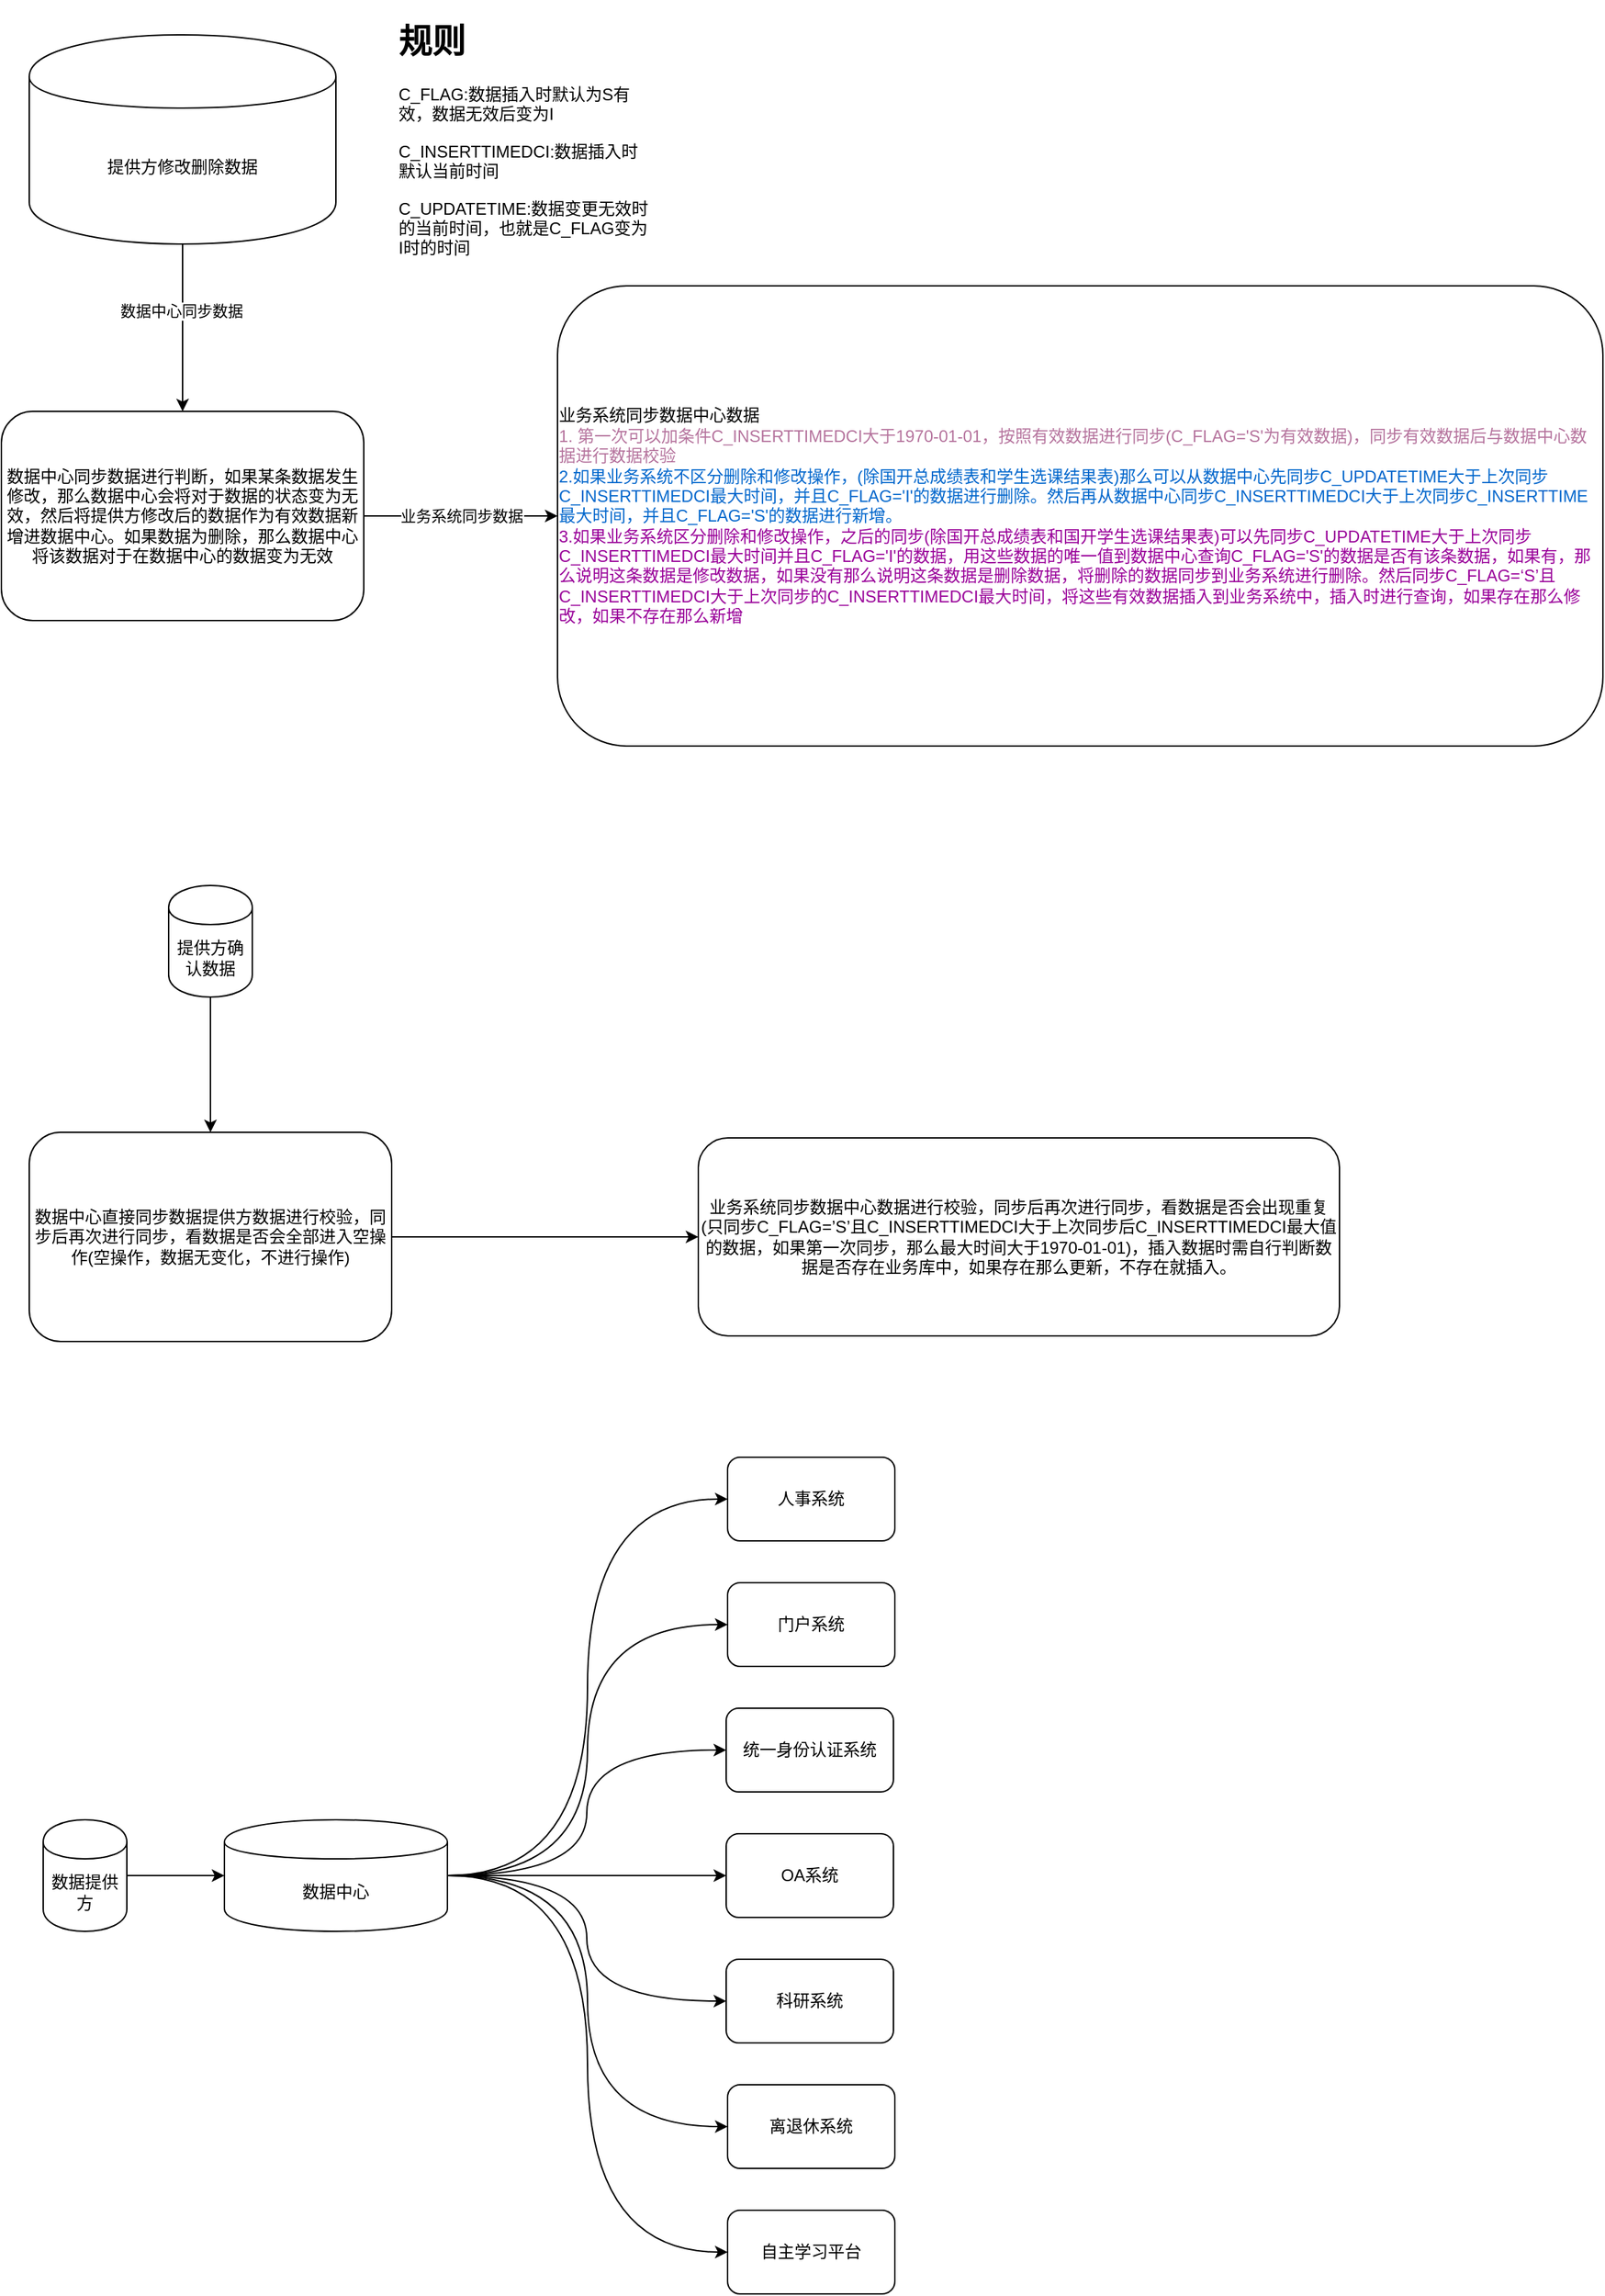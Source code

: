 <mxfile version="13.2.4" type="github"><diagram id="XmJLhTV0umR_bgyQQquU" name="第 1 页"><mxGraphModel dx="1422" dy="772" grid="1" gridSize="10" guides="1" tooltips="1" connect="1" arrows="1" fold="1" page="1" pageScale="1" pageWidth="1169" pageHeight="1654" math="0" shadow="0"><root><mxCell id="0"/><mxCell id="1" parent="0"/><mxCell id="F3pIrGjk3AH5MIoYIEzh-8" style="edgeStyle=orthogonalEdgeStyle;rounded=0;orthogonalLoop=1;jettySize=auto;html=1;entryX=0;entryY=0.5;entryDx=0;entryDy=0;" parent="1" source="F3pIrGjk3AH5MIoYIEzh-1" target="F3pIrGjk3AH5MIoYIEzh-3" edge="1"><mxGeometry relative="1" as="geometry"/></mxCell><mxCell id="F3pIrGjk3AH5MIoYIEzh-14" value="业务系统同步数据" style="edgeLabel;html=1;align=center;verticalAlign=middle;resizable=0;points=[];" parent="F3pIrGjk3AH5MIoYIEzh-8" vertex="1" connectable="0"><mxGeometry x="-0.223" y="-1" relative="1" as="geometry"><mxPoint x="16" y="-1" as="offset"/></mxGeometry></mxCell><mxCell id="F3pIrGjk3AH5MIoYIEzh-1" value="数据中心同步数据进行判断，如果某条数据发生修改，那么数据中心会将对于数据的状态变为无效，然后将提供方修改后的数据作为有效数据新增进数据中心。如果数据为删除，那么数据中心将该数据对于在数据中心的数据变为无效" style="rounded=1;whiteSpace=wrap;html=1;" parent="1" vertex="1"><mxGeometry x="20" y="310" width="260" height="150" as="geometry"/></mxCell><mxCell id="F3pIrGjk3AH5MIoYIEzh-3" value="&lt;div style=&quot;text-align: left&quot;&gt;&lt;span&gt;业务系统同步数据中心数据&lt;/span&gt;&lt;/div&gt;&lt;div style=&quot;text-align: left&quot;&gt;&lt;font color=&quot;#b5739d&quot;&gt;&lt;span&gt;1. 第一次可以加条件C_INSERTTIMEDCI大于1970-01-01，&lt;/span&gt;&lt;span&gt;按照有效数据进行同步(C_FLAG='S'为有效数据)，&lt;/span&gt;&lt;span&gt;同步有效数据后与数据中心数据进行数据校验&lt;/span&gt;&lt;/font&gt;&lt;/div&gt;&lt;div style=&quot;text-align: left&quot;&gt;&lt;span&gt;&lt;font color=&quot;#0066cc&quot;&gt;2.如果业务系统不区分删除和修改操作，(除国开总成绩表和学生选课结果表)那么可以从数据中心先同步C_UPDATETIME大于上次同步C_INSERTTIMEDCI最大时间，并且C_FLAG='I'的数据进行删除。然后再从数据中心同步C_INSERTTIMEDCI大于上次同步C_INSERTTIME最大时间，并且C_FLAG='S'的数据进行新增。&lt;/font&gt;&lt;/span&gt;&lt;/div&gt;&lt;div style=&quot;text-align: left&quot;&gt;&lt;font color=&quot;#990099&quot;&gt;&lt;span&gt;3.如果业务系统区分删除和修改操作，之后的同步(除国开总成绩表和国开学生选课结果表)可以先同步&lt;/span&gt;&lt;span&gt;C_UPDATETIME&lt;/span&gt;&lt;span&gt;大于上次同步C_INSERTTIMEDCI最大时间&lt;/span&gt;&lt;span&gt;并且C_FLAG='I'的数据，用这些数据的唯一值到数据中心查询C_FLAG='S'的数据是否有该条数据，如果有，那么说明这条数据是修改数据，如果没有那么说明这条数据是删除数据，将删除的数据同步到业务系统进行删除。然后同步C_FLAG=‘S’且C_INSERTTIMEDCI大于上次同步的C_INSERTTIMEDCI最大时间，将这些有效数据插入到业务系统中，插入时进行查询，如果存在那么修改，如果不存在那么新增&lt;/span&gt;&lt;/font&gt;&lt;/div&gt;" style="rounded=1;whiteSpace=wrap;html=1;" parent="1" vertex="1"><mxGeometry x="419" y="220" width="750" height="330" as="geometry"/></mxCell><mxCell id="F3pIrGjk3AH5MIoYIEzh-10" style="edgeStyle=orthogonalEdgeStyle;rounded=0;orthogonalLoop=1;jettySize=auto;html=1;entryX=0.5;entryY=0;entryDx=0;entryDy=0;" parent="1" source="F3pIrGjk3AH5MIoYIEzh-9" target="F3pIrGjk3AH5MIoYIEzh-1" edge="1"><mxGeometry relative="1" as="geometry"/></mxCell><mxCell id="F3pIrGjk3AH5MIoYIEzh-11" value="数据中心同步数据" style="edgeLabel;html=1;align=center;verticalAlign=middle;resizable=0;points=[];" parent="F3pIrGjk3AH5MIoYIEzh-10" vertex="1" connectable="0"><mxGeometry x="-0.2" y="-1" relative="1" as="geometry"><mxPoint as="offset"/></mxGeometry></mxCell><mxCell id="F3pIrGjk3AH5MIoYIEzh-9" value="提供方修改删除数据" style="shape=cylinder;whiteSpace=wrap;html=1;boundedLbl=1;backgroundOutline=1;" parent="1" vertex="1"><mxGeometry x="40" y="40" width="220" height="150" as="geometry"/></mxCell><mxCell id="F3pIrGjk3AH5MIoYIEzh-17" style="edgeStyle=orthogonalEdgeStyle;rounded=0;orthogonalLoop=1;jettySize=auto;html=1;entryX=0.5;entryY=0;entryDx=0;entryDy=0;" parent="1" source="F3pIrGjk3AH5MIoYIEzh-15" target="F3pIrGjk3AH5MIoYIEzh-16" edge="1"><mxGeometry relative="1" as="geometry"/></mxCell><mxCell id="F3pIrGjk3AH5MIoYIEzh-15" value="提供方确认数据" style="shape=cylinder;whiteSpace=wrap;html=1;boundedLbl=1;backgroundOutline=1;" parent="1" vertex="1"><mxGeometry x="140" y="650" width="60" height="80" as="geometry"/></mxCell><mxCell id="F3pIrGjk3AH5MIoYIEzh-19" style="edgeStyle=orthogonalEdgeStyle;rounded=0;orthogonalLoop=1;jettySize=auto;html=1;entryX=0;entryY=0.5;entryDx=0;entryDy=0;" parent="1" source="F3pIrGjk3AH5MIoYIEzh-16" target="F3pIrGjk3AH5MIoYIEzh-18" edge="1"><mxGeometry relative="1" as="geometry"/></mxCell><mxCell id="F3pIrGjk3AH5MIoYIEzh-16" value="数据中心直接同步数据提供方数据进行校验，同步后再次进行同步，看数据是否会全部进入空操作(空操作，数据无变化，不进行操作)" style="rounded=1;whiteSpace=wrap;html=1;" parent="1" vertex="1"><mxGeometry x="40" y="827" width="260" height="150" as="geometry"/></mxCell><mxCell id="F3pIrGjk3AH5MIoYIEzh-18" value="业务系统同步数据中心数据进行校验，同步后再次进行同步，看数据是否会出现重复(只同步C_FLAG=’S’且C_INSERTTIMEDCI大于上次同步后C_INSERTTIMEDCI最大值的数据，如果第一次同步，那么最大时间大于1970-01-01)，插入数据时需自行判断数据是否存在业务库中，如果存在那么更新，不存在就插入。" style="rounded=1;whiteSpace=wrap;html=1;" parent="1" vertex="1"><mxGeometry x="520" y="831" width="460" height="142" as="geometry"/></mxCell><mxCell id="F3pIrGjk3AH5MIoYIEzh-20" value="&lt;h1&gt;规则&lt;/h1&gt;&lt;p&gt;C_FLAG:数据插入时默认为S有效，数据无效后变为I&lt;/p&gt;&lt;p&gt;C_INSERTTIMEDCI:数据插入时默认当前时间&lt;/p&gt;&lt;p&gt;C_UPDATETIME:数据变更无效时的当前时间，也就是C_FLAG变为I时的时间&lt;/p&gt;" style="text;html=1;strokeColor=none;fillColor=none;spacing=5;spacingTop=-20;whiteSpace=wrap;overflow=hidden;rounded=0;" parent="1" vertex="1"><mxGeometry x="300" y="25" width="190" height="180" as="geometry"/></mxCell><mxCell id="evZGNCcMXbskKyCQwMWP-6" style="edgeStyle=orthogonalEdgeStyle;rounded=0;orthogonalLoop=1;jettySize=auto;html=1;entryX=0;entryY=0.5;entryDx=0;entryDy=0;" edge="1" parent="1" source="evZGNCcMXbskKyCQwMWP-4" target="evZGNCcMXbskKyCQwMWP-5"><mxGeometry relative="1" as="geometry"/></mxCell><mxCell id="evZGNCcMXbskKyCQwMWP-4" value="数据提供方" style="shape=cylinder;whiteSpace=wrap;html=1;boundedLbl=1;backgroundOutline=1;" vertex="1" parent="1"><mxGeometry x="50" y="1320" width="60" height="80" as="geometry"/></mxCell><mxCell id="evZGNCcMXbskKyCQwMWP-13" style="edgeStyle=orthogonalEdgeStyle;curved=1;rounded=0;orthogonalLoop=1;jettySize=auto;html=1;entryX=0;entryY=0.5;entryDx=0;entryDy=0;" edge="1" parent="1" source="evZGNCcMXbskKyCQwMWP-5" target="evZGNCcMXbskKyCQwMWP-7"><mxGeometry relative="1" as="geometry"/></mxCell><mxCell id="evZGNCcMXbskKyCQwMWP-14" style="edgeStyle=orthogonalEdgeStyle;curved=1;rounded=0;orthogonalLoop=1;jettySize=auto;html=1;entryX=0;entryY=0.5;entryDx=0;entryDy=0;" edge="1" parent="1" source="evZGNCcMXbskKyCQwMWP-5" target="evZGNCcMXbskKyCQwMWP-8"><mxGeometry relative="1" as="geometry"/></mxCell><mxCell id="evZGNCcMXbskKyCQwMWP-15" style="edgeStyle=orthogonalEdgeStyle;curved=1;rounded=0;orthogonalLoop=1;jettySize=auto;html=1;entryX=0;entryY=0.5;entryDx=0;entryDy=0;" edge="1" parent="1" source="evZGNCcMXbskKyCQwMWP-5" target="evZGNCcMXbskKyCQwMWP-9"><mxGeometry relative="1" as="geometry"/></mxCell><mxCell id="evZGNCcMXbskKyCQwMWP-16" style="edgeStyle=orthogonalEdgeStyle;curved=1;rounded=0;orthogonalLoop=1;jettySize=auto;html=1;entryX=0;entryY=0.5;entryDx=0;entryDy=0;" edge="1" parent="1" source="evZGNCcMXbskKyCQwMWP-5" target="evZGNCcMXbskKyCQwMWP-10"><mxGeometry relative="1" as="geometry"/></mxCell><mxCell id="evZGNCcMXbskKyCQwMWP-17" style="edgeStyle=orthogonalEdgeStyle;curved=1;rounded=0;orthogonalLoop=1;jettySize=auto;html=1;entryX=0;entryY=0.5;entryDx=0;entryDy=0;" edge="1" parent="1" source="evZGNCcMXbskKyCQwMWP-5" target="evZGNCcMXbskKyCQwMWP-11"><mxGeometry relative="1" as="geometry"/></mxCell><mxCell id="evZGNCcMXbskKyCQwMWP-20" style="edgeStyle=orthogonalEdgeStyle;curved=1;rounded=0;orthogonalLoop=1;jettySize=auto;html=1;entryX=0;entryY=0.5;entryDx=0;entryDy=0;" edge="1" parent="1" source="evZGNCcMXbskKyCQwMWP-5" target="evZGNCcMXbskKyCQwMWP-19"><mxGeometry relative="1" as="geometry"/></mxCell><mxCell id="evZGNCcMXbskKyCQwMWP-23" style="edgeStyle=orthogonalEdgeStyle;curved=1;rounded=0;orthogonalLoop=1;jettySize=auto;html=1;entryX=0;entryY=0.5;entryDx=0;entryDy=0;" edge="1" parent="1" source="evZGNCcMXbskKyCQwMWP-5" target="evZGNCcMXbskKyCQwMWP-22"><mxGeometry relative="1" as="geometry"/></mxCell><mxCell id="evZGNCcMXbskKyCQwMWP-5" value="数据中心" style="shape=cylinder;whiteSpace=wrap;html=1;boundedLbl=1;backgroundOutline=1;" vertex="1" parent="1"><mxGeometry x="180" y="1320" width="160" height="80" as="geometry"/></mxCell><mxCell id="evZGNCcMXbskKyCQwMWP-24" value="" style="group" vertex="1" connectable="0" parent="1"><mxGeometry x="540" y="1060" width="121" height="600" as="geometry"/></mxCell><mxCell id="evZGNCcMXbskKyCQwMWP-21" value="" style="group" vertex="1" connectable="0" parent="evZGNCcMXbskKyCQwMWP-24"><mxGeometry width="121" height="510" as="geometry"/></mxCell><mxCell id="evZGNCcMXbskKyCQwMWP-18" value="" style="group" vertex="1" connectable="0" parent="evZGNCcMXbskKyCQwMWP-21"><mxGeometry width="121" height="420" as="geometry"/></mxCell><mxCell id="evZGNCcMXbskKyCQwMWP-7" value="人事系统" style="rounded=1;whiteSpace=wrap;html=1;" vertex="1" parent="evZGNCcMXbskKyCQwMWP-18"><mxGeometry x="1" width="120" height="60" as="geometry"/></mxCell><mxCell id="evZGNCcMXbskKyCQwMWP-8" value="门户系统" style="rounded=1;whiteSpace=wrap;html=1;" vertex="1" parent="evZGNCcMXbskKyCQwMWP-18"><mxGeometry x="1" y="90" width="120" height="60" as="geometry"/></mxCell><mxCell id="evZGNCcMXbskKyCQwMWP-9" value="统一身份认证系统" style="rounded=1;whiteSpace=wrap;html=1;" vertex="1" parent="evZGNCcMXbskKyCQwMWP-18"><mxGeometry y="180" width="120" height="60" as="geometry"/></mxCell><mxCell id="evZGNCcMXbskKyCQwMWP-10" value="OA系统" style="rounded=1;whiteSpace=wrap;html=1;" vertex="1" parent="evZGNCcMXbskKyCQwMWP-18"><mxGeometry y="270" width="120" height="60" as="geometry"/></mxCell><mxCell id="evZGNCcMXbskKyCQwMWP-11" value="科研系统" style="rounded=1;whiteSpace=wrap;html=1;" vertex="1" parent="evZGNCcMXbskKyCQwMWP-18"><mxGeometry y="360" width="120" height="60" as="geometry"/></mxCell><mxCell id="evZGNCcMXbskKyCQwMWP-19" value="离退休系统" style="rounded=1;whiteSpace=wrap;html=1;" vertex="1" parent="evZGNCcMXbskKyCQwMWP-21"><mxGeometry x="1" y="450" width="120" height="60" as="geometry"/></mxCell><mxCell id="evZGNCcMXbskKyCQwMWP-22" value="自主学习平台" style="rounded=1;whiteSpace=wrap;html=1;" vertex="1" parent="evZGNCcMXbskKyCQwMWP-24"><mxGeometry x="1" y="540" width="120" height="60" as="geometry"/></mxCell></root></mxGraphModel></diagram></mxfile>